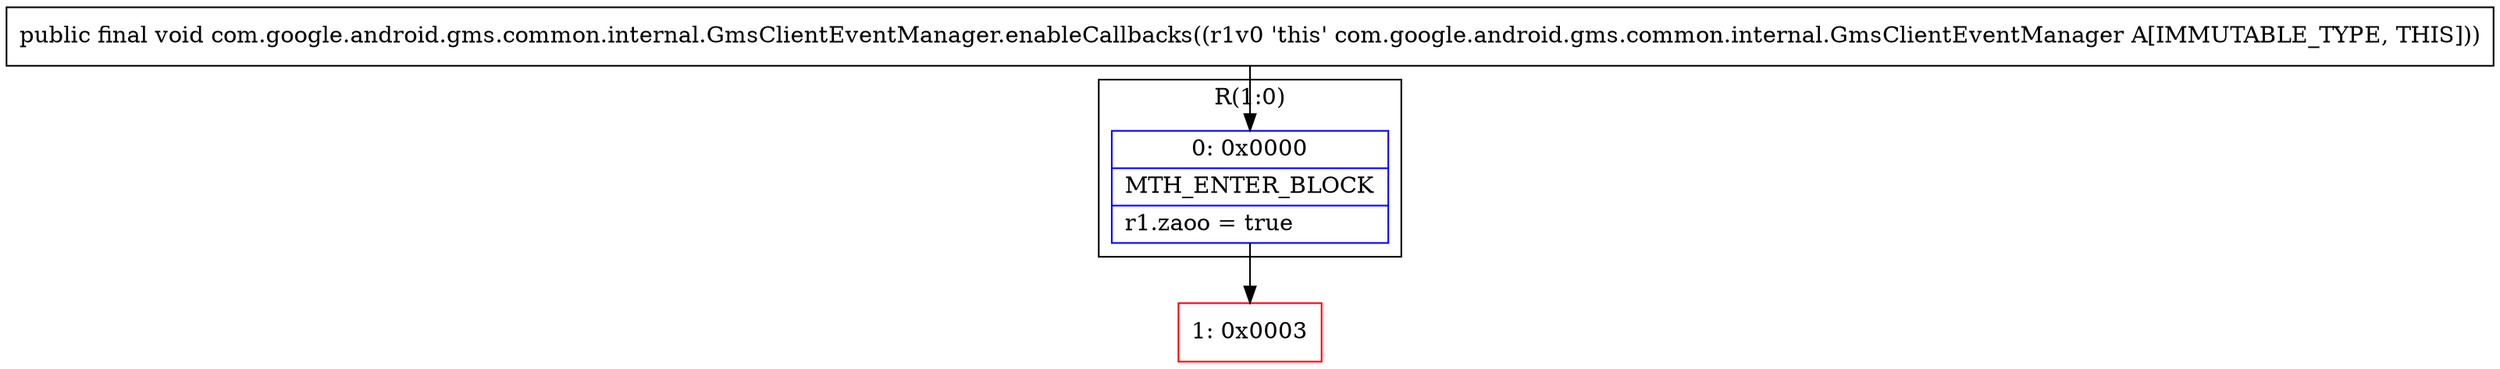 digraph "CFG forcom.google.android.gms.common.internal.GmsClientEventManager.enableCallbacks()V" {
subgraph cluster_Region_1482285386 {
label = "R(1:0)";
node [shape=record,color=blue];
Node_0 [shape=record,label="{0\:\ 0x0000|MTH_ENTER_BLOCK\l|r1.zaoo = true\l}"];
}
Node_1 [shape=record,color=red,label="{1\:\ 0x0003}"];
MethodNode[shape=record,label="{public final void com.google.android.gms.common.internal.GmsClientEventManager.enableCallbacks((r1v0 'this' com.google.android.gms.common.internal.GmsClientEventManager A[IMMUTABLE_TYPE, THIS])) }"];
MethodNode -> Node_0;
Node_0 -> Node_1;
}


